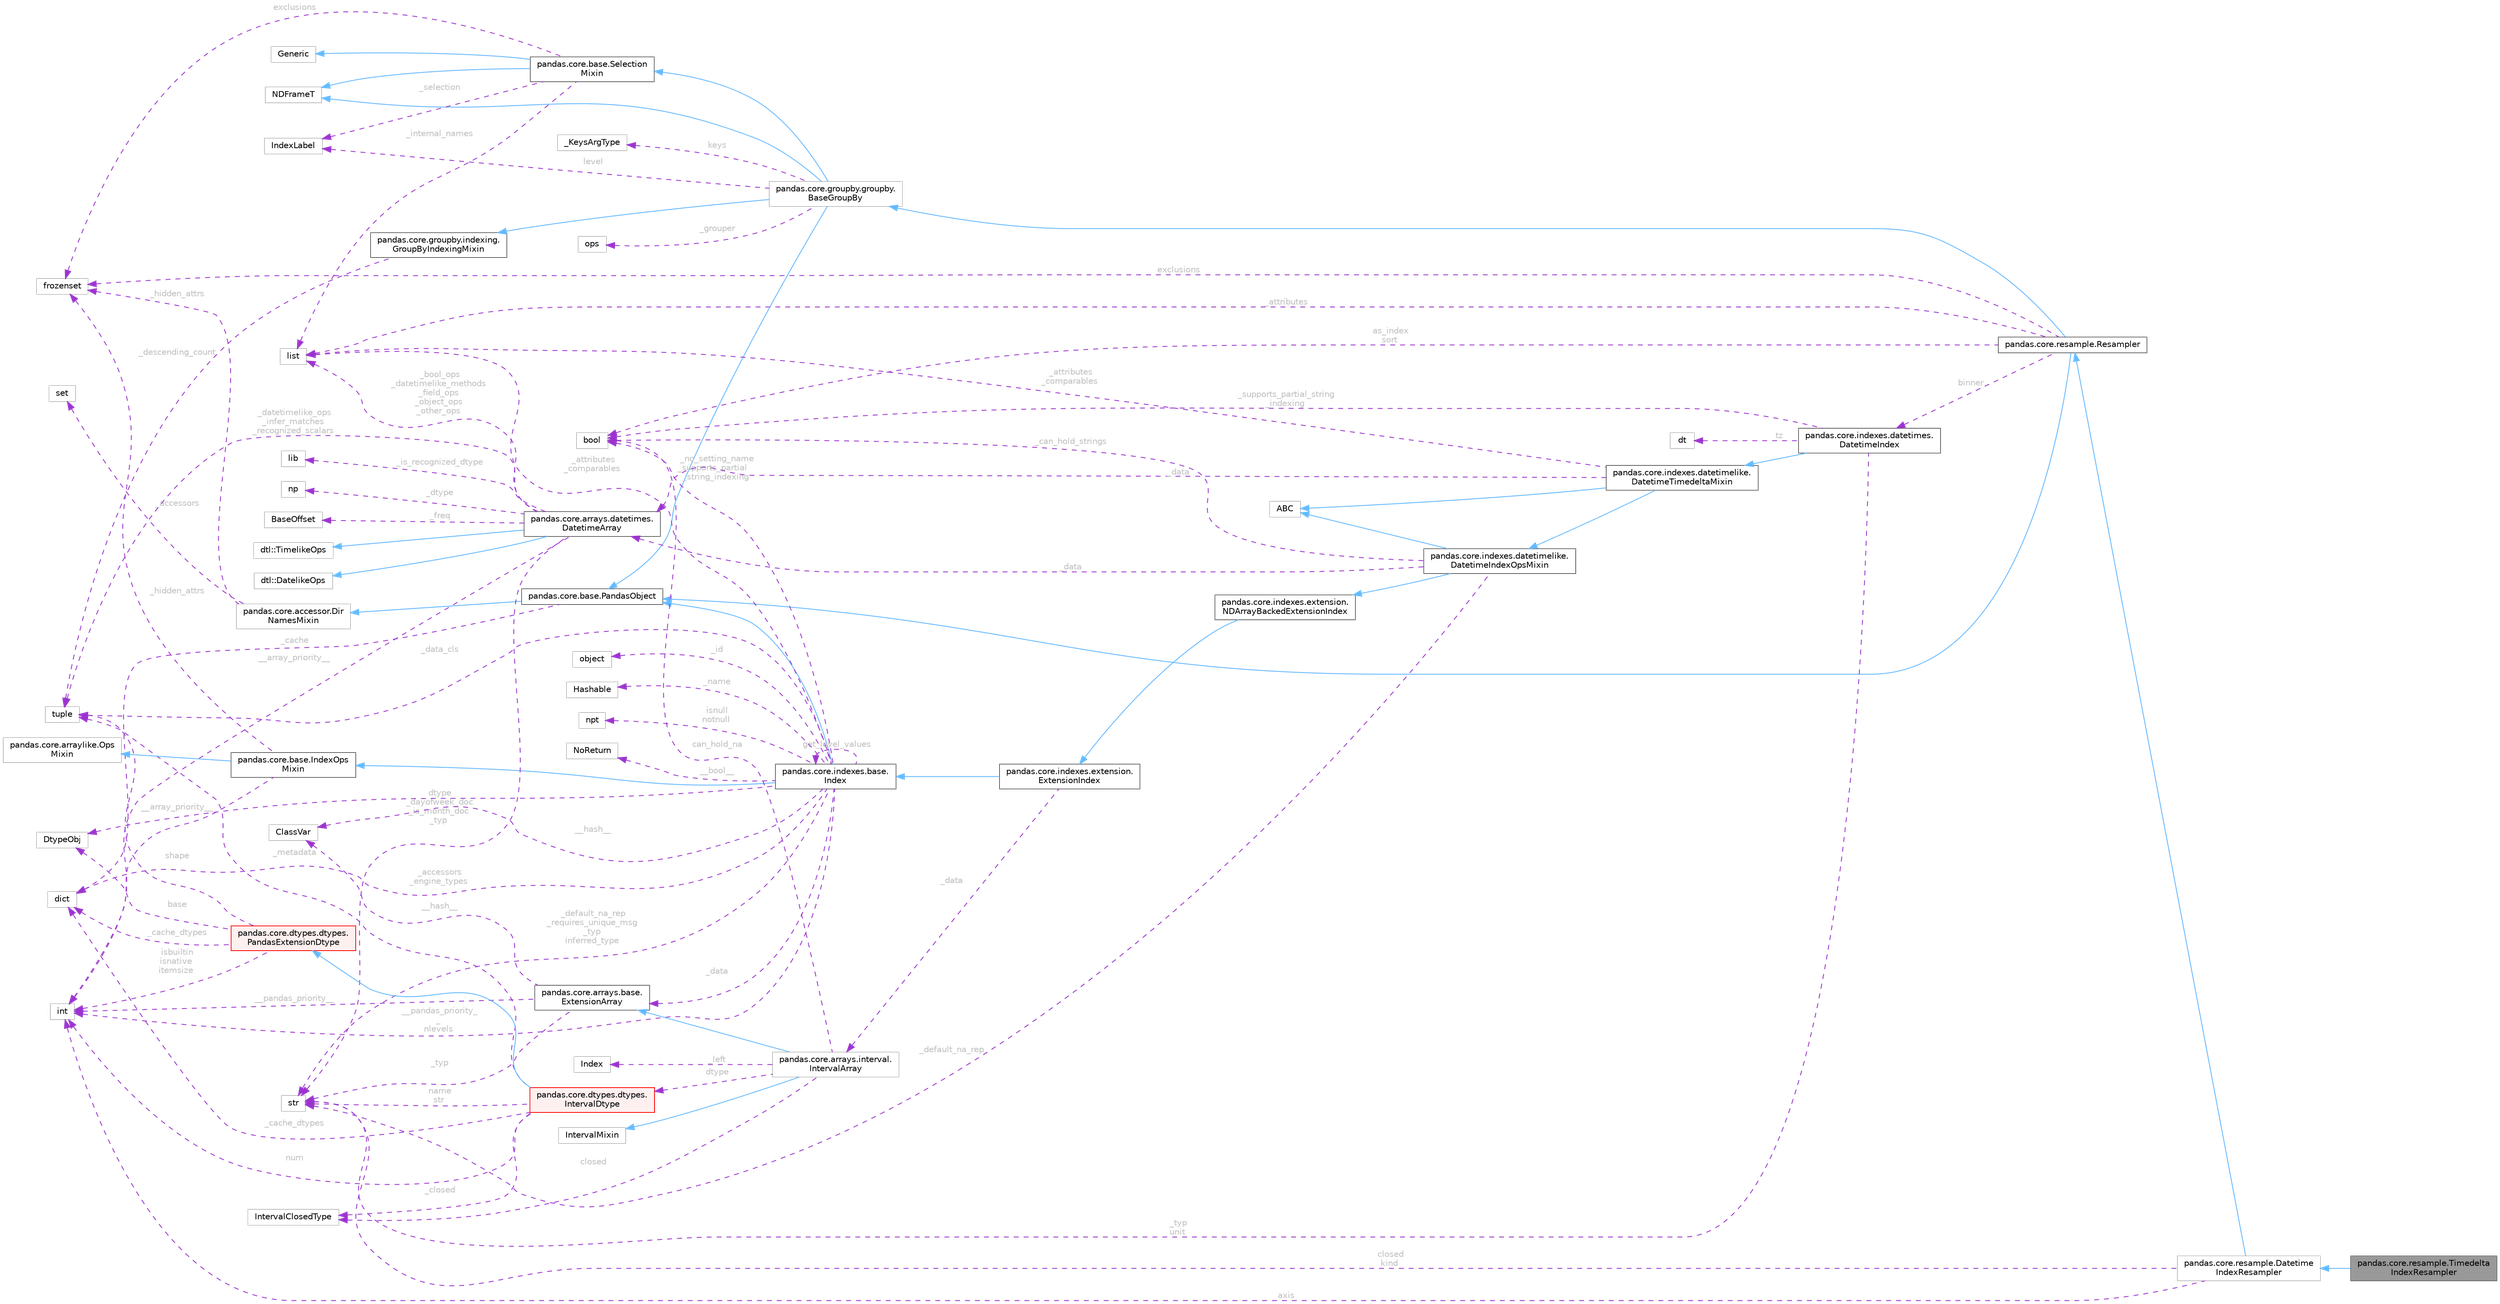 digraph "pandas.core.resample.TimedeltaIndexResampler"
{
 // LATEX_PDF_SIZE
  bgcolor="transparent";
  edge [fontname=Helvetica,fontsize=10,labelfontname=Helvetica,labelfontsize=10];
  node [fontname=Helvetica,fontsize=10,shape=box,height=0.2,width=0.4];
  rankdir="LR";
  Node1 [id="Node000001",label="pandas.core.resample.Timedelta\lIndexResampler",height=0.2,width=0.4,color="gray40", fillcolor="grey60", style="filled", fontcolor="black",tooltip=" "];
  Node2 -> Node1 [id="edge1_Node000001_Node000002",dir="back",color="steelblue1",style="solid",tooltip=" "];
  Node2 [id="Node000002",label="pandas.core.resample.Datetime\lIndexResampler",height=0.2,width=0.4,color="grey75", fillcolor="white", style="filled",URL="$d8/d55/classpandas_1_1core_1_1resample_1_1DatetimeIndexResampler.html",tooltip=" "];
  Node3 -> Node2 [id="edge2_Node000002_Node000003",dir="back",color="steelblue1",style="solid",tooltip=" "];
  Node3 [id="Node000003",label="pandas.core.resample.Resampler",height=0.2,width=0.4,color="gray40", fillcolor="white", style="filled",URL="$d4/d59/classpandas_1_1core_1_1resample_1_1Resampler.html",tooltip=" "];
  Node4 -> Node3 [id="edge3_Node000003_Node000004",dir="back",color="steelblue1",style="solid",tooltip=" "];
  Node4 [id="Node000004",label="pandas.core.groupby.groupby.\lBaseGroupBy",height=0.2,width=0.4,color="grey75", fillcolor="white", style="filled",URL="$d2/d90/classpandas_1_1core_1_1groupby_1_1groupby_1_1BaseGroupBy.html",tooltip=" "];
  Node5 -> Node4 [id="edge4_Node000004_Node000005",dir="back",color="steelblue1",style="solid",tooltip=" "];
  Node5 [id="Node000005",label="pandas.core.base.PandasObject",height=0.2,width=0.4,color="gray40", fillcolor="white", style="filled",URL="$d9/d19/classpandas_1_1core_1_1base_1_1PandasObject.html",tooltip=" "];
  Node6 -> Node5 [id="edge5_Node000005_Node000006",dir="back",color="steelblue1",style="solid",tooltip=" "];
  Node6 [id="Node000006",label="pandas.core.accessor.Dir\lNamesMixin",height=0.2,width=0.4,color="grey75", fillcolor="white", style="filled",URL="$df/dd9/classpandas_1_1core_1_1accessor_1_1DirNamesMixin.html",tooltip=" "];
  Node7 -> Node6 [id="edge6_Node000006_Node000007",dir="back",color="darkorchid3",style="dashed",tooltip=" ",label=" _accessors",fontcolor="grey" ];
  Node7 [id="Node000007",label="set",height=0.2,width=0.4,color="grey75", fillcolor="white", style="filled",tooltip=" "];
  Node8 -> Node6 [id="edge7_Node000006_Node000008",dir="back",color="darkorchid3",style="dashed",tooltip=" ",label=" _hidden_attrs",fontcolor="grey" ];
  Node8 [id="Node000008",label="frozenset",height=0.2,width=0.4,color="grey75", fillcolor="white", style="filled",tooltip=" "];
  Node9 -> Node5 [id="edge8_Node000005_Node000009",dir="back",color="darkorchid3",style="dashed",tooltip=" ",label=" _cache",fontcolor="grey" ];
  Node9 [id="Node000009",label="dict",height=0.2,width=0.4,color="grey75", fillcolor="white", style="filled",tooltip=" "];
  Node10 -> Node4 [id="edge9_Node000004_Node000010",dir="back",color="steelblue1",style="solid",tooltip=" "];
  Node10 [id="Node000010",label="pandas.core.base.Selection\lMixin",height=0.2,width=0.4,color="gray40", fillcolor="white", style="filled",URL="$d8/d8c/classpandas_1_1core_1_1base_1_1SelectionMixin.html",tooltip=" "];
  Node11 -> Node10 [id="edge10_Node000010_Node000011",dir="back",color="steelblue1",style="solid",tooltip=" "];
  Node11 [id="Node000011",label="Generic",height=0.2,width=0.4,color="grey75", fillcolor="white", style="filled",URL="$d7/d8b/classGeneric.html",tooltip=" "];
  Node12 -> Node10 [id="edge11_Node000010_Node000012",dir="back",color="steelblue1",style="solid",tooltip=" "];
  Node12 [id="Node000012",label="NDFrameT",height=0.2,width=0.4,color="grey75", fillcolor="white", style="filled",URL="$d9/ddf/classNDFrameT.html",tooltip=" "];
  Node13 -> Node10 [id="edge12_Node000010_Node000013",dir="back",color="darkorchid3",style="dashed",tooltip=" ",label=" _selection",fontcolor="grey" ];
  Node13 [id="Node000013",label="IndexLabel",height=0.2,width=0.4,color="grey75", fillcolor="white", style="filled",tooltip=" "];
  Node8 -> Node10 [id="edge13_Node000010_Node000008",dir="back",color="darkorchid3",style="dashed",tooltip=" ",label=" exclusions",fontcolor="grey" ];
  Node14 -> Node10 [id="edge14_Node000010_Node000014",dir="back",color="darkorchid3",style="dashed",tooltip=" ",label=" _internal_names",fontcolor="grey" ];
  Node14 [id="Node000014",label="list",height=0.2,width=0.4,color="grey75", fillcolor="white", style="filled",tooltip=" "];
  Node12 -> Node4 [id="edge15_Node000004_Node000012",dir="back",color="steelblue1",style="solid",tooltip=" "];
  Node15 -> Node4 [id="edge16_Node000004_Node000015",dir="back",color="steelblue1",style="solid",tooltip=" "];
  Node15 [id="Node000015",label="pandas.core.groupby.indexing.\lGroupByIndexingMixin",height=0.2,width=0.4,color="gray40", fillcolor="white", style="filled",URL="$da/d55/classpandas_1_1core_1_1groupby_1_1indexing_1_1GroupByIndexingMixin.html",tooltip=" "];
  Node16 -> Node15 [id="edge17_Node000015_Node000016",dir="back",color="darkorchid3",style="dashed",tooltip=" ",label=" _descending_count",fontcolor="grey" ];
  Node16 [id="Node000016",label="tuple",height=0.2,width=0.4,color="grey75", fillcolor="white", style="filled",tooltip=" "];
  Node17 -> Node4 [id="edge18_Node000004_Node000017",dir="back",color="darkorchid3",style="dashed",tooltip=" ",label=" _grouper",fontcolor="grey" ];
  Node17 [id="Node000017",label="ops",height=0.2,width=0.4,color="grey75", fillcolor="white", style="filled",tooltip=" "];
  Node18 -> Node4 [id="edge19_Node000004_Node000018",dir="back",color="darkorchid3",style="dashed",tooltip=" ",label=" keys",fontcolor="grey" ];
  Node18 [id="Node000018",label="_KeysArgType",height=0.2,width=0.4,color="grey75", fillcolor="white", style="filled",tooltip=" "];
  Node13 -> Node4 [id="edge20_Node000004_Node000013",dir="back",color="darkorchid3",style="dashed",tooltip=" ",label=" level",fontcolor="grey" ];
  Node5 -> Node3 [id="edge21_Node000003_Node000005",dir="back",color="steelblue1",style="solid",tooltip=" "];
  Node19 -> Node3 [id="edge22_Node000003_Node000019",dir="back",color="darkorchid3",style="dashed",tooltip=" ",label=" binner",fontcolor="grey" ];
  Node19 [id="Node000019",label="pandas.core.indexes.datetimes.\lDatetimeIndex",height=0.2,width=0.4,color="gray40", fillcolor="white", style="filled",URL="$d0/d41/classpandas_1_1core_1_1indexes_1_1datetimes_1_1DatetimeIndex.html",tooltip=" "];
  Node20 -> Node19 [id="edge23_Node000019_Node000020",dir="back",color="steelblue1",style="solid",tooltip=" "];
  Node20 [id="Node000020",label="pandas.core.indexes.datetimelike.\lDatetimeTimedeltaMixin",height=0.2,width=0.4,color="gray40", fillcolor="white", style="filled",URL="$d6/de2/classpandas_1_1core_1_1indexes_1_1datetimelike_1_1DatetimeTimedeltaMixin.html",tooltip=" "];
  Node21 -> Node20 [id="edge24_Node000020_Node000021",dir="back",color="steelblue1",style="solid",tooltip=" "];
  Node21 [id="Node000021",label="pandas.core.indexes.datetimelike.\lDatetimeIndexOpsMixin",height=0.2,width=0.4,color="gray40", fillcolor="white", style="filled",URL="$d1/d7f/classpandas_1_1core_1_1indexes_1_1datetimelike_1_1DatetimeIndexOpsMixin.html",tooltip=" "];
  Node22 -> Node21 [id="edge25_Node000021_Node000022",dir="back",color="steelblue1",style="solid",tooltip=" "];
  Node22 [id="Node000022",label="pandas.core.indexes.extension.\lNDArrayBackedExtensionIndex",height=0.2,width=0.4,color="gray40", fillcolor="white", style="filled",URL="$da/d60/classpandas_1_1core_1_1indexes_1_1extension_1_1NDArrayBackedExtensionIndex.html",tooltip=" "];
  Node23 -> Node22 [id="edge26_Node000022_Node000023",dir="back",color="steelblue1",style="solid",tooltip=" "];
  Node23 [id="Node000023",label="pandas.core.indexes.extension.\lExtensionIndex",height=0.2,width=0.4,color="gray40", fillcolor="white", style="filled",URL="$d3/d98/classpandas_1_1core_1_1indexes_1_1extension_1_1ExtensionIndex.html",tooltip=" "];
  Node24 -> Node23 [id="edge27_Node000023_Node000024",dir="back",color="steelblue1",style="solid",tooltip=" "];
  Node24 [id="Node000024",label="pandas.core.indexes.base.\lIndex",height=0.2,width=0.4,color="gray40", fillcolor="white", style="filled",URL="$d9/d4b/classpandas_1_1core_1_1indexes_1_1base_1_1Index.html",tooltip=" "];
  Node25 -> Node24 [id="edge28_Node000024_Node000025",dir="back",color="steelblue1",style="solid",tooltip=" "];
  Node25 [id="Node000025",label="pandas.core.base.IndexOps\lMixin",height=0.2,width=0.4,color="gray40", fillcolor="white", style="filled",URL="$db/d4c/classpandas_1_1core_1_1base_1_1IndexOpsMixin.html",tooltip=" "];
  Node26 -> Node25 [id="edge29_Node000025_Node000026",dir="back",color="steelblue1",style="solid",tooltip=" "];
  Node26 [id="Node000026",label="pandas.core.arraylike.Ops\lMixin",height=0.2,width=0.4,color="grey75", fillcolor="white", style="filled",URL="$da/d26/classpandas_1_1core_1_1arraylike_1_1OpsMixin.html",tooltip=" "];
  Node27 -> Node25 [id="edge30_Node000025_Node000027",dir="back",color="darkorchid3",style="dashed",tooltip=" ",label=" __array_priority__",fontcolor="grey" ];
  Node27 [id="Node000027",label="int",height=0.2,width=0.4,color="grey75", fillcolor="white", style="filled",tooltip=" "];
  Node8 -> Node25 [id="edge31_Node000025_Node000008",dir="back",color="darkorchid3",style="dashed",tooltip=" ",label=" _hidden_attrs",fontcolor="grey" ];
  Node5 -> Node24 [id="edge32_Node000024_Node000005",dir="back",color="steelblue1",style="solid",tooltip=" "];
  Node27 -> Node24 [id="edge33_Node000024_Node000027",dir="back",color="darkorchid3",style="dashed",tooltip=" ",label=" __pandas_priority_\l_\nnlevels",fontcolor="grey" ];
  Node28 -> Node24 [id="edge34_Node000024_Node000028",dir="back",color="darkorchid3",style="dashed",tooltip=" ",label=" _default_na_rep\n_requires_unique_msg\n_typ\ninferred_type",fontcolor="grey" ];
  Node28 [id="Node000028",label="str",height=0.2,width=0.4,color="grey75", fillcolor="white", style="filled",tooltip=" "];
  Node29 -> Node24 [id="edge35_Node000024_Node000029",dir="back",color="darkorchid3",style="dashed",tooltip=" ",label=" _data",fontcolor="grey" ];
  Node29 [id="Node000029",label="pandas.core.arrays.base.\lExtensionArray",height=0.2,width=0.4,color="gray40", fillcolor="white", style="filled",URL="$d4/dd3/classpandas_1_1core_1_1arrays_1_1base_1_1ExtensionArray.html",tooltip=" "];
  Node28 -> Node29 [id="edge36_Node000029_Node000028",dir="back",color="darkorchid3",style="dashed",tooltip=" ",label=" _typ",fontcolor="grey" ];
  Node27 -> Node29 [id="edge37_Node000029_Node000027",dir="back",color="darkorchid3",style="dashed",tooltip=" ",label=" __pandas_priority__",fontcolor="grey" ];
  Node30 -> Node29 [id="edge38_Node000029_Node000030",dir="back",color="darkorchid3",style="dashed",tooltip=" ",label=" __hash__",fontcolor="grey" ];
  Node30 [id="Node000030",label="ClassVar",height=0.2,width=0.4,color="grey75", fillcolor="white", style="filled",tooltip=" "];
  Node16 -> Node24 [id="edge39_Node000024_Node000016",dir="back",color="darkorchid3",style="dashed",tooltip=" ",label=" _data_cls",fontcolor="grey" ];
  Node31 -> Node24 [id="edge40_Node000024_Node000031",dir="back",color="darkorchid3",style="dashed",tooltip=" ",label=" _id",fontcolor="grey" ];
  Node31 [id="Node000031",label="object",height=0.2,width=0.4,color="grey75", fillcolor="white", style="filled",tooltip=" "];
  Node32 -> Node24 [id="edge41_Node000024_Node000032",dir="back",color="darkorchid3",style="dashed",tooltip=" ",label=" _name",fontcolor="grey" ];
  Node32 [id="Node000032",label="Hashable",height=0.2,width=0.4,color="grey75", fillcolor="white", style="filled",tooltip=" "];
  Node33 -> Node24 [id="edge42_Node000024_Node000033",dir="back",color="darkorchid3",style="dashed",tooltip=" ",label=" _no_setting_name\n_supports_partial\l_string_indexing",fontcolor="grey" ];
  Node33 [id="Node000033",label="bool",height=0.2,width=0.4,color="grey75", fillcolor="white", style="filled",tooltip=" "];
  Node14 -> Node24 [id="edge43_Node000024_Node000014",dir="back",color="darkorchid3",style="dashed",tooltip=" ",label=" _attributes\n_comparables",fontcolor="grey" ];
  Node9 -> Node24 [id="edge44_Node000024_Node000009",dir="back",color="darkorchid3",style="dashed",tooltip=" ",label=" _accessors\n_engine_types",fontcolor="grey" ];
  Node24 -> Node24 [id="edge45_Node000024_Node000024",dir="back",color="darkorchid3",style="dashed",tooltip=" ",label=" get_level_values",fontcolor="grey" ];
  Node34 -> Node24 [id="edge46_Node000024_Node000034",dir="back",color="darkorchid3",style="dashed",tooltip=" ",label=" isnull\nnotnull",fontcolor="grey" ];
  Node34 [id="Node000034",label="npt",height=0.2,width=0.4,color="grey75", fillcolor="white", style="filled",tooltip=" "];
  Node35 -> Node24 [id="edge47_Node000024_Node000035",dir="back",color="darkorchid3",style="dashed",tooltip=" ",label=" __bool__",fontcolor="grey" ];
  Node35 [id="Node000035",label="NoReturn",height=0.2,width=0.4,color="grey75", fillcolor="white", style="filled",tooltip=" "];
  Node30 -> Node24 [id="edge48_Node000024_Node000030",dir="back",color="darkorchid3",style="dashed",tooltip=" ",label=" __hash__",fontcolor="grey" ];
  Node36 -> Node24 [id="edge49_Node000024_Node000036",dir="back",color="darkorchid3",style="dashed",tooltip=" ",label=" dtype",fontcolor="grey" ];
  Node36 [id="Node000036",label="DtypeObj",height=0.2,width=0.4,color="grey75", fillcolor="white", style="filled",tooltip=" "];
  Node37 -> Node23 [id="edge50_Node000023_Node000037",dir="back",color="darkorchid3",style="dashed",tooltip=" ",label=" _data",fontcolor="grey" ];
  Node37 [id="Node000037",label="pandas.core.arrays.interval.\lIntervalArray",height=0.2,width=0.4,color="grey75", fillcolor="white", style="filled",URL="$d2/d4b/classpandas_1_1core_1_1arrays_1_1interval_1_1IntervalArray.html",tooltip=" "];
  Node38 -> Node37 [id="edge51_Node000037_Node000038",dir="back",color="steelblue1",style="solid",tooltip=" "];
  Node38 [id="Node000038",label="IntervalMixin",height=0.2,width=0.4,color="grey75", fillcolor="white", style="filled",URL="$df/d19/classIntervalMixin.html",tooltip=" "];
  Node29 -> Node37 [id="edge52_Node000037_Node000029",dir="back",color="steelblue1",style="solid",tooltip=" "];
  Node33 -> Node37 [id="edge53_Node000037_Node000033",dir="back",color="darkorchid3",style="dashed",tooltip=" ",label=" can_hold_na",fontcolor="grey" ];
  Node39 -> Node37 [id="edge54_Node000037_Node000039",dir="back",color="darkorchid3",style="dashed",tooltip=" ",label=" _left",fontcolor="grey" ];
  Node39 [id="Node000039",label="Index",height=0.2,width=0.4,color="grey75", fillcolor="white", style="filled",tooltip=" "];
  Node40 -> Node37 [id="edge55_Node000037_Node000040",dir="back",color="darkorchid3",style="dashed",tooltip=" ",label=" closed",fontcolor="grey" ];
  Node40 [id="Node000040",label="IntervalClosedType",height=0.2,width=0.4,color="grey75", fillcolor="white", style="filled",tooltip=" "];
  Node41 -> Node37 [id="edge56_Node000037_Node000041",dir="back",color="darkorchid3",style="dashed",tooltip=" ",label=" dtype",fontcolor="grey" ];
  Node41 [id="Node000041",label="pandas.core.dtypes.dtypes.\lIntervalDtype",height=0.2,width=0.4,color="red", fillcolor="#FFF0F0", style="filled",URL="$dc/da8/classpandas_1_1core_1_1dtypes_1_1dtypes_1_1IntervalDtype.html",tooltip=" "];
  Node42 -> Node41 [id="edge57_Node000041_Node000042",dir="back",color="steelblue1",style="solid",tooltip=" "];
  Node42 [id="Node000042",label="pandas.core.dtypes.dtypes.\lPandasExtensionDtype",height=0.2,width=0.4,color="red", fillcolor="#FFF0F0", style="filled",URL="$d0/d04/classpandas_1_1core_1_1dtypes_1_1dtypes_1_1PandasExtensionDtype.html",tooltip=" "];
  Node16 -> Node42 [id="edge58_Node000042_Node000016",dir="back",color="darkorchid3",style="dashed",tooltip=" ",label=" shape",fontcolor="grey" ];
  Node27 -> Node42 [id="edge59_Node000042_Node000027",dir="back",color="darkorchid3",style="dashed",tooltip=" ",label=" isbuiltin\nisnative\nitemsize",fontcolor="grey" ];
  Node36 -> Node42 [id="edge60_Node000042_Node000036",dir="back",color="darkorchid3",style="dashed",tooltip=" ",label=" base",fontcolor="grey" ];
  Node9 -> Node42 [id="edge61_Node000042_Node000009",dir="back",color="darkorchid3",style="dashed",tooltip=" ",label=" _cache_dtypes",fontcolor="grey" ];
  Node28 -> Node41 [id="edge62_Node000041_Node000028",dir="back",color="darkorchid3",style="dashed",tooltip=" ",label=" name\nstr",fontcolor="grey" ];
  Node27 -> Node41 [id="edge63_Node000041_Node000027",dir="back",color="darkorchid3",style="dashed",tooltip=" ",label=" num",fontcolor="grey" ];
  Node16 -> Node41 [id="edge64_Node000041_Node000016",dir="back",color="darkorchid3",style="dashed",tooltip=" ",label=" _metadata",fontcolor="grey" ];
  Node9 -> Node41 [id="edge65_Node000041_Node000009",dir="back",color="darkorchid3",style="dashed",tooltip=" ",label=" _cache_dtypes",fontcolor="grey" ];
  Node40 -> Node41 [id="edge66_Node000041_Node000040",dir="back",color="darkorchid3",style="dashed",tooltip=" ",label=" _closed",fontcolor="grey" ];
  Node47 -> Node21 [id="edge67_Node000021_Node000047",dir="back",color="steelblue1",style="solid",tooltip=" "];
  Node47 [id="Node000047",label="ABC",height=0.2,width=0.4,color="grey75", fillcolor="white", style="filled",URL="$dd/d9b/classABC.html",tooltip=" "];
  Node33 -> Node21 [id="edge68_Node000021_Node000033",dir="back",color="darkorchid3",style="dashed",tooltip=" ",label=" _can_hold_strings",fontcolor="grey" ];
  Node48 -> Node21 [id="edge69_Node000021_Node000048",dir="back",color="darkorchid3",style="dashed",tooltip=" ",label=" _data",fontcolor="grey" ];
  Node48 [id="Node000048",label="pandas.core.arrays.datetimes.\lDatetimeArray",height=0.2,width=0.4,color="gray40", fillcolor="white", style="filled",URL="$d7/d58/classpandas_1_1core_1_1arrays_1_1datetimes_1_1DatetimeArray.html",tooltip=" "];
  Node49 -> Node48 [id="edge70_Node000048_Node000049",dir="back",color="steelblue1",style="solid",tooltip=" "];
  Node49 [id="Node000049",label="dtl::TimelikeOps",height=0.2,width=0.4,color="grey75", fillcolor="white", style="filled",tooltip=" "];
  Node50 -> Node48 [id="edge71_Node000048_Node000050",dir="back",color="steelblue1",style="solid",tooltip=" "];
  Node50 [id="Node000050",label="dtl::DatelikeOps",height=0.2,width=0.4,color="grey75", fillcolor="white", style="filled",tooltip=" "];
  Node28 -> Node48 [id="edge72_Node000048_Node000028",dir="back",color="darkorchid3",style="dashed",tooltip=" ",label=" _dayofweek_doc\n_is_month_doc\n_typ",fontcolor="grey" ];
  Node16 -> Node48 [id="edge73_Node000048_Node000016",dir="back",color="darkorchid3",style="dashed",tooltip=" ",label=" _datetimelike_ops\n_infer_matches\n_recognized_scalars",fontcolor="grey" ];
  Node51 -> Node48 [id="edge74_Node000048_Node000051",dir="back",color="darkorchid3",style="dashed",tooltip=" ",label=" _is_recognized_dtype",fontcolor="grey" ];
  Node51 [id="Node000051",label="lib",height=0.2,width=0.4,color="grey75", fillcolor="white", style="filled",tooltip=" "];
  Node14 -> Node48 [id="edge75_Node000048_Node000014",dir="back",color="darkorchid3",style="dashed",tooltip=" ",label=" _bool_ops\n_datetimelike_methods\n_field_ops\n_object_ops\n_other_ops",fontcolor="grey" ];
  Node27 -> Node48 [id="edge76_Node000048_Node000027",dir="back",color="darkorchid3",style="dashed",tooltip=" ",label=" __array_priority__",fontcolor="grey" ];
  Node52 -> Node48 [id="edge77_Node000048_Node000052",dir="back",color="darkorchid3",style="dashed",tooltip=" ",label=" _dtype",fontcolor="grey" ];
  Node52 [id="Node000052",label="np",height=0.2,width=0.4,color="grey75", fillcolor="white", style="filled",tooltip=" "];
  Node53 -> Node48 [id="edge78_Node000048_Node000053",dir="back",color="darkorchid3",style="dashed",tooltip=" ",label=" _freq",fontcolor="grey" ];
  Node53 [id="Node000053",label="BaseOffset",height=0.2,width=0.4,color="grey75", fillcolor="white", style="filled",tooltip=" "];
  Node28 -> Node21 [id="edge79_Node000021_Node000028",dir="back",color="darkorchid3",style="dashed",tooltip=" ",label=" _default_na_rep",fontcolor="grey" ];
  Node47 -> Node20 [id="edge80_Node000020_Node000047",dir="back",color="steelblue1",style="solid",tooltip=" "];
  Node48 -> Node20 [id="edge81_Node000020_Node000048",dir="back",color="darkorchid3",style="dashed",tooltip=" ",label=" _data",fontcolor="grey" ];
  Node14 -> Node20 [id="edge82_Node000020_Node000014",dir="back",color="darkorchid3",style="dashed",tooltip=" ",label=" _attributes\n_comparables",fontcolor="grey" ];
  Node28 -> Node19 [id="edge83_Node000019_Node000028",dir="back",color="darkorchid3",style="dashed",tooltip=" ",label=" _typ\nunit",fontcolor="grey" ];
  Node33 -> Node19 [id="edge84_Node000019_Node000033",dir="back",color="darkorchid3",style="dashed",tooltip=" ",label=" _supports_partial_string\l_indexing",fontcolor="grey" ];
  Node54 -> Node19 [id="edge85_Node000019_Node000054",dir="back",color="darkorchid3",style="dashed",tooltip=" ",label=" tz",fontcolor="grey" ];
  Node54 [id="Node000054",label="dt",height=0.2,width=0.4,color="grey75", fillcolor="white", style="filled",tooltip=" "];
  Node8 -> Node3 [id="edge86_Node000003_Node000008",dir="back",color="darkorchid3",style="dashed",tooltip=" ",label=" exclusions",fontcolor="grey" ];
  Node14 -> Node3 [id="edge87_Node000003_Node000014",dir="back",color="darkorchid3",style="dashed",tooltip=" ",label=" _attributes",fontcolor="grey" ];
  Node33 -> Node3 [id="edge88_Node000003_Node000033",dir="back",color="darkorchid3",style="dashed",tooltip=" ",label=" as_index\nsort",fontcolor="grey" ];
  Node28 -> Node2 [id="edge89_Node000002_Node000028",dir="back",color="darkorchid3",style="dashed",tooltip=" ",label=" closed\nkind",fontcolor="grey" ];
  Node27 -> Node2 [id="edge90_Node000002_Node000027",dir="back",color="darkorchid3",style="dashed",tooltip=" ",label=" axis",fontcolor="grey" ];
}
